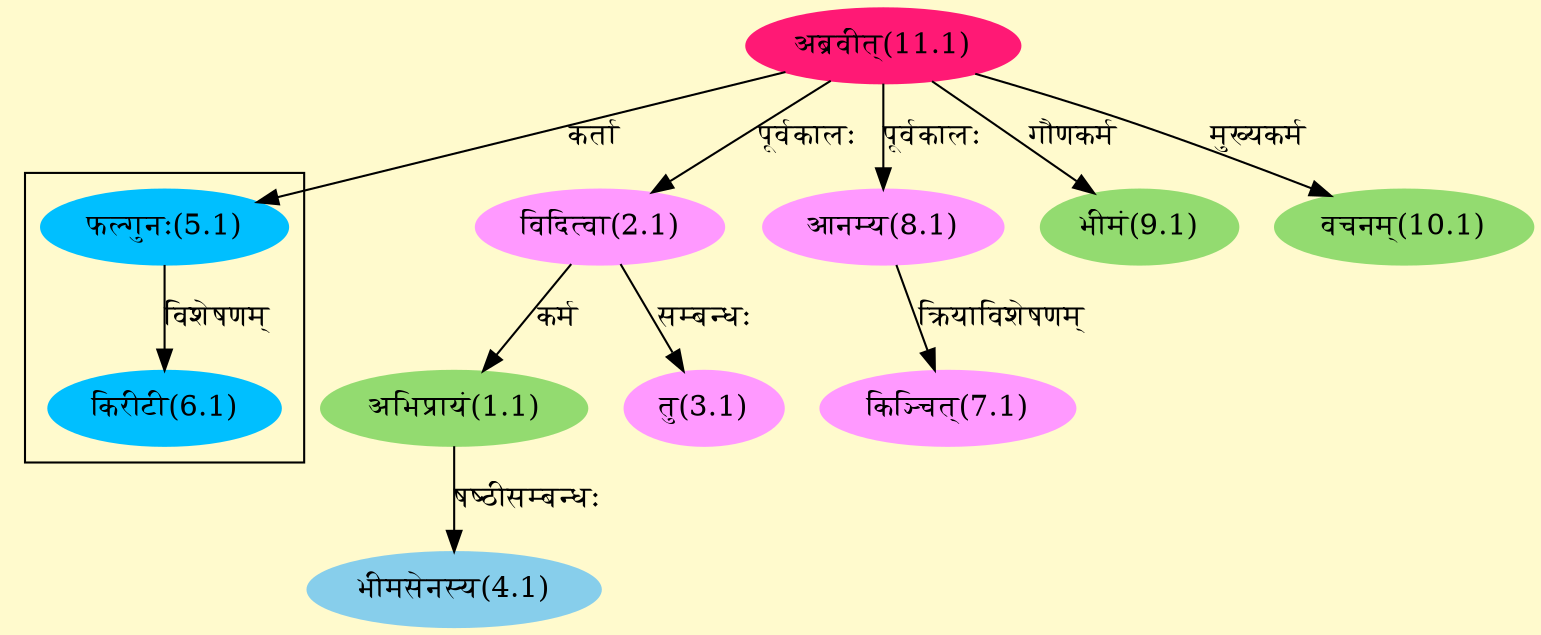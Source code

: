 digraph G{
rankdir=BT;
 compound=true;
 bgcolor="lemonchiffon1";

subgraph cluster_1{
Node6_1 [style=filled, color="#00BFFF" label = "किरीटी(6.1)"]
Node5_1 [style=filled, color="#00BFFF" label = "फल्गुनः(5.1)"]

}
Node1_1 [style=filled, color="#93DB70" label = "अभिप्रायं(1.1)"]
Node2_1 [style=filled, color="#FF99FF" label = "विदित्वा(2.1)"]
Node11_1 [style=filled, color="#FF1975" label = "अब्रवीत्(11.1)"]
Node3_1 [style=filled, color="#FF99FF" label = "तु(3.1)"]
Node4_1 [style=filled, color="#87CEEB" label = "भीमसेनस्य(4.1)"]
Node5_1 [style=filled, color="#00BFFF" label = "फल्गुनः(5.1)"]
Node7_1 [style=filled, color="#FF99FF" label = "किञ्चित्(7.1)"]
Node8_1 [style=filled, color="#FF99FF" label = "आनम्य(8.1)"]
Node9_1 [style=filled, color="#93DB70" label = "भीमं(9.1)"]
Node10_1 [style=filled, color="#93DB70" label = "वचनम्(10.1)"]
Node6_1 [style=filled, color="#00BFFF" label = "किरीटी(6.1)"]
/* Start of Relations section */

Node1_1 -> Node2_1 [  label="कर्म"  dir="back" ]
Node2_1 -> Node11_1 [  label="पूर्वकालः"  dir="back" ]
Node3_1 -> Node2_1 [  label="सम्बन्धः"  dir="back" ]
Node4_1 -> Node1_1 [  label="षष्ठीसम्बन्धः"  dir="back" ]
Node5_1 -> Node11_1 [  label="कर्ता"  dir="back" ]
Node6_1 -> Node5_1 [  label="विशेषणम्"  dir="back" ]
Node7_1 -> Node8_1 [  label="क्रियाविशेषणम्"  dir="back" ]
Node8_1 -> Node11_1 [  label="पूर्वकालः"  dir="back" ]
Node9_1 -> Node11_1 [  label="गौणकर्म"  dir="back" ]
Node10_1 -> Node11_1 [  label="मुख्यकर्म"  dir="back" ]
}
